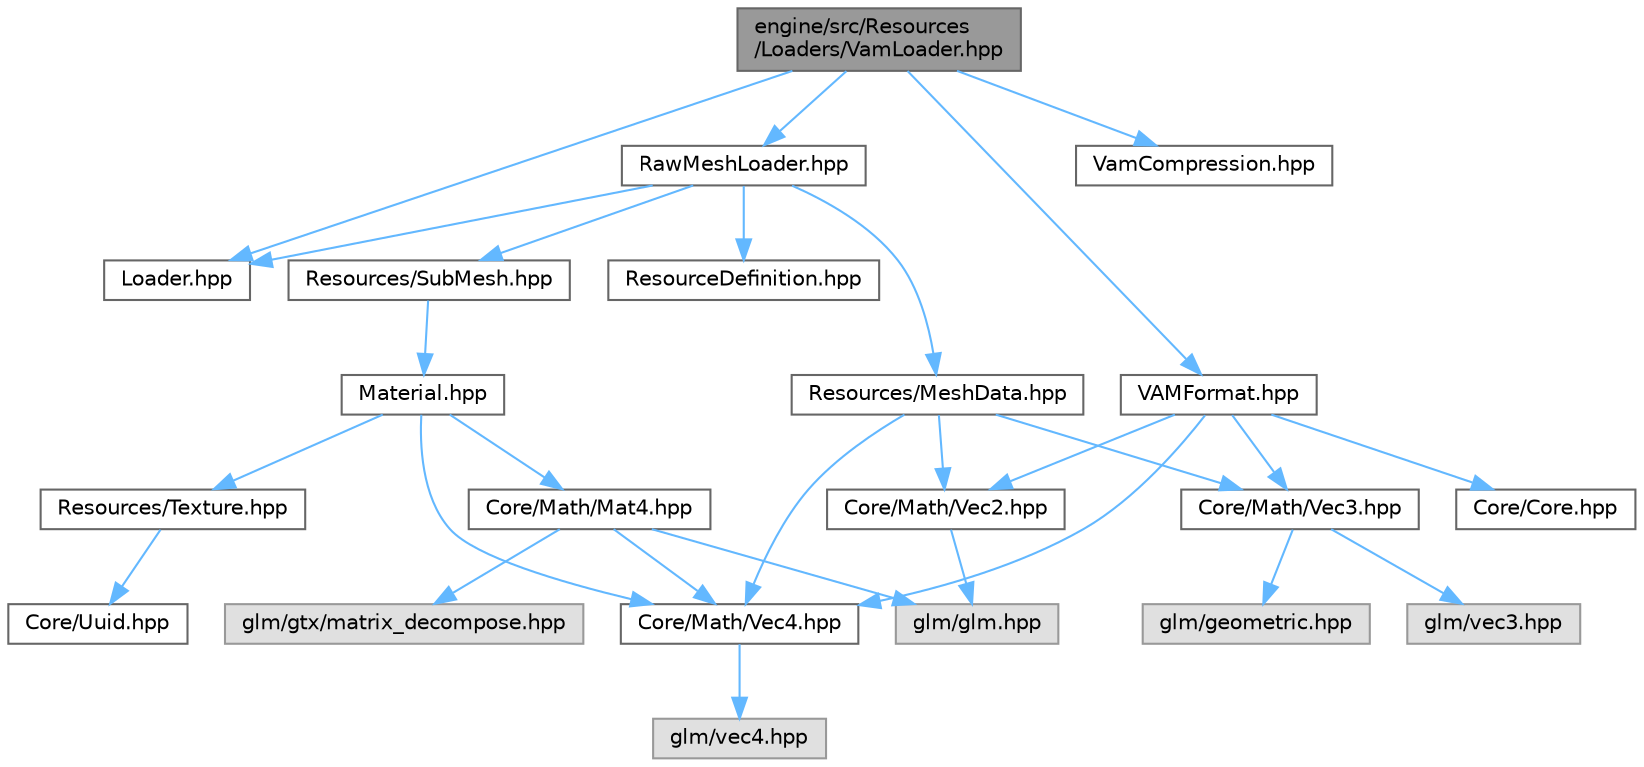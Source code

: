 digraph "engine/src/Resources/Loaders/VamLoader.hpp"
{
 // LATEX_PDF_SIZE
  bgcolor="transparent";
  edge [fontname=Helvetica,fontsize=10,labelfontname=Helvetica,labelfontsize=10];
  node [fontname=Helvetica,fontsize=10,shape=box,height=0.2,width=0.4];
  Node1 [id="Node000001",label="engine/src/Resources\l/Loaders/VamLoader.hpp",height=0.2,width=0.4,color="gray40", fillcolor="grey60", style="filled", fontcolor="black",tooltip=" "];
  Node1 -> Node2 [id="edge28_Node000001_Node000002",color="steelblue1",style="solid",tooltip=" "];
  Node2 [id="Node000002",label="Loader.hpp",height=0.2,width=0.4,color="grey40", fillcolor="white", style="filled",URL="$_loader_8hpp.html",tooltip=" "];
  Node1 -> Node3 [id="edge29_Node000001_Node000003",color="steelblue1",style="solid",tooltip=" "];
  Node3 [id="Node000003",label="RawMeshLoader.hpp",height=0.2,width=0.4,color="grey40", fillcolor="white", style="filled",URL="$_raw_mesh_loader_8hpp.html",tooltip=" "];
  Node3 -> Node2 [id="edge30_Node000003_Node000002",color="steelblue1",style="solid",tooltip=" "];
  Node3 -> Node4 [id="edge31_Node000003_Node000004",color="steelblue1",style="solid",tooltip=" "];
  Node4 [id="Node000004",label="ResourceDefinition.hpp",height=0.2,width=0.4,color="grey40", fillcolor="white", style="filled",URL="$_resource_definition_8hpp.html",tooltip=" "];
  Node3 -> Node5 [id="edge32_Node000003_Node000005",color="steelblue1",style="solid",tooltip=" "];
  Node5 [id="Node000005",label="Resources/MeshData.hpp",height=0.2,width=0.4,color="grey40", fillcolor="white", style="filled",URL="$_mesh_data_8hpp.html",tooltip=" "];
  Node5 -> Node6 [id="edge33_Node000005_Node000006",color="steelblue1",style="solid",tooltip=" "];
  Node6 [id="Node000006",label="Core/Math/Vec2.hpp",height=0.2,width=0.4,color="grey40", fillcolor="white", style="filled",URL="$_vec2_8hpp.html",tooltip=" "];
  Node6 -> Node7 [id="edge34_Node000006_Node000007",color="steelblue1",style="solid",tooltip=" "];
  Node7 [id="Node000007",label="glm/glm.hpp",height=0.2,width=0.4,color="grey60", fillcolor="#E0E0E0", style="filled",tooltip=" "];
  Node5 -> Node8 [id="edge35_Node000005_Node000008",color="steelblue1",style="solid",tooltip=" "];
  Node8 [id="Node000008",label="Core/Math/Vec3.hpp",height=0.2,width=0.4,color="grey40", fillcolor="white", style="filled",URL="$_vec3_8hpp.html",tooltip=" "];
  Node8 -> Node9 [id="edge36_Node000008_Node000009",color="steelblue1",style="solid",tooltip=" "];
  Node9 [id="Node000009",label="glm/geometric.hpp",height=0.2,width=0.4,color="grey60", fillcolor="#E0E0E0", style="filled",tooltip=" "];
  Node8 -> Node10 [id="edge37_Node000008_Node000010",color="steelblue1",style="solid",tooltip=" "];
  Node10 [id="Node000010",label="glm/vec3.hpp",height=0.2,width=0.4,color="grey60", fillcolor="#E0E0E0", style="filled",tooltip=" "];
  Node5 -> Node11 [id="edge38_Node000005_Node000011",color="steelblue1",style="solid",tooltip=" "];
  Node11 [id="Node000011",label="Core/Math/Vec4.hpp",height=0.2,width=0.4,color="grey40", fillcolor="white", style="filled",URL="$_vec4_8hpp.html",tooltip=" "];
  Node11 -> Node12 [id="edge39_Node000011_Node000012",color="steelblue1",style="solid",tooltip=" "];
  Node12 [id="Node000012",label="glm/vec4.hpp",height=0.2,width=0.4,color="grey60", fillcolor="#E0E0E0", style="filled",tooltip=" "];
  Node3 -> Node13 [id="edge40_Node000003_Node000013",color="steelblue1",style="solid",tooltip=" "];
  Node13 [id="Node000013",label="Resources/SubMesh.hpp",height=0.2,width=0.4,color="grey40", fillcolor="white", style="filled",URL="$_sub_mesh_8hpp.html",tooltip=" "];
  Node13 -> Node14 [id="edge41_Node000013_Node000014",color="steelblue1",style="solid",tooltip=" "];
  Node14 [id="Node000014",label="Material.hpp",height=0.2,width=0.4,color="grey40", fillcolor="white", style="filled",URL="$_material_8hpp.html",tooltip=" "];
  Node14 -> Node15 [id="edge42_Node000014_Node000015",color="steelblue1",style="solid",tooltip=" "];
  Node15 [id="Node000015",label="Core/Math/Mat4.hpp",height=0.2,width=0.4,color="grey40", fillcolor="white", style="filled",URL="$_mat4_8hpp.html",tooltip=" "];
  Node15 -> Node11 [id="edge43_Node000015_Node000011",color="steelblue1",style="solid",tooltip=" "];
  Node15 -> Node7 [id="edge44_Node000015_Node000007",color="steelblue1",style="solid",tooltip=" "];
  Node15 -> Node16 [id="edge45_Node000015_Node000016",color="steelblue1",style="solid",tooltip=" "];
  Node16 [id="Node000016",label="glm/gtx/matrix_decompose.hpp",height=0.2,width=0.4,color="grey60", fillcolor="#E0E0E0", style="filled",tooltip=" "];
  Node14 -> Node11 [id="edge46_Node000014_Node000011",color="steelblue1",style="solid",tooltip=" "];
  Node14 -> Node17 [id="edge47_Node000014_Node000017",color="steelblue1",style="solid",tooltip=" "];
  Node17 [id="Node000017",label="Resources/Texture.hpp",height=0.2,width=0.4,color="grey40", fillcolor="white", style="filled",URL="$_texture_8hpp.html",tooltip=" "];
  Node17 -> Node18 [id="edge48_Node000017_Node000018",color="steelblue1",style="solid",tooltip=" "];
  Node18 [id="Node000018",label="Core/Uuid.hpp",height=0.2,width=0.4,color="grey40", fillcolor="white", style="filled",URL="$_uuid_8hpp.html",tooltip=" "];
  Node1 -> Node19 [id="edge49_Node000001_Node000019",color="steelblue1",style="solid",tooltip=" "];
  Node19 [id="Node000019",label="VamCompression.hpp",height=0.2,width=0.4,color="grey40", fillcolor="white", style="filled",URL="$_vam_compression_8hpp.html",tooltip=" "];
  Node1 -> Node20 [id="edge50_Node000001_Node000020",color="steelblue1",style="solid",tooltip=" "];
  Node20 [id="Node000020",label="VAMFormat.hpp",height=0.2,width=0.4,color="grey40", fillcolor="white", style="filled",URL="$_v_a_m_format_8hpp.html",tooltip=" "];
  Node20 -> Node21 [id="edge51_Node000020_Node000021",color="steelblue1",style="solid",tooltip=" "];
  Node21 [id="Node000021",label="Core/Core.hpp",height=0.2,width=0.4,color="grey40", fillcolor="white", style="filled",URL="$_core_8hpp.html",tooltip=" "];
  Node20 -> Node6 [id="edge52_Node000020_Node000006",color="steelblue1",style="solid",tooltip=" "];
  Node20 -> Node8 [id="edge53_Node000020_Node000008",color="steelblue1",style="solid",tooltip=" "];
  Node20 -> Node11 [id="edge54_Node000020_Node000011",color="steelblue1",style="solid",tooltip=" "];
}
